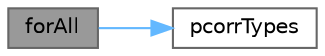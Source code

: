 digraph "forAll"
{
 // LATEX_PDF_SIZE
  bgcolor="transparent";
  edge [fontname=Helvetica,fontsize=10,labelfontname=Helvetica,labelfontsize=10];
  node [fontname=Helvetica,fontsize=10,shape=box,height=0.2,width=0.4];
  rankdir="LR";
  Node1 [id="Node000001",label="forAll",height=0.2,width=0.4,color="gray40", fillcolor="grey60", style="filled", fontcolor="black",tooltip=" "];
  Node1 -> Node2 [id="edge1_Node000001_Node000002",color="steelblue1",style="solid",tooltip=" "];
  Node2 [id="Node000002",label="pcorrTypes",height=0.2,width=0.4,color="grey40", fillcolor="white", style="filled",URL="$compressible_2rhoPimpleFoam_2overRhoPimpleDyMFoam_2correctPhi_8H.html#a4486acf3c691718083e3ca7aee28e94f",tooltip=" "];
}

